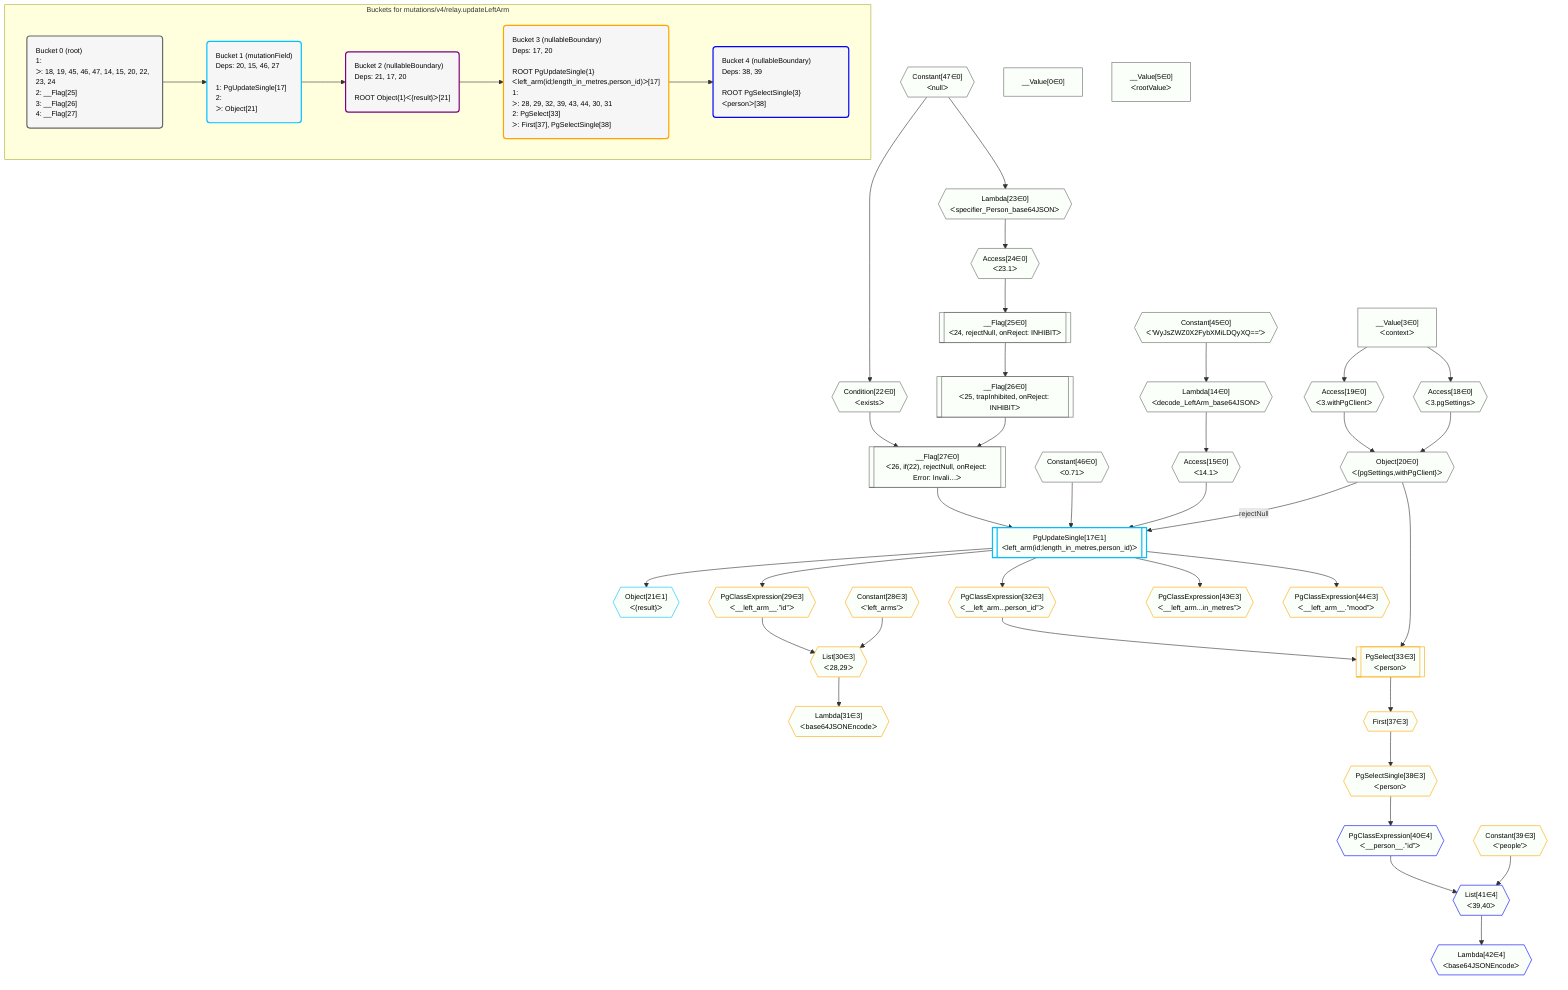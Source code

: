 %%{init: {'themeVariables': { 'fontSize': '12px'}}}%%
graph TD
    classDef path fill:#eee,stroke:#000,color:#000
    classDef plan fill:#fff,stroke-width:1px,color:#000
    classDef itemplan fill:#fff,stroke-width:2px,color:#000
    classDef unbatchedplan fill:#dff,stroke-width:1px,color:#000
    classDef sideeffectplan fill:#fcc,stroke-width:2px,color:#000
    classDef bucket fill:#f6f6f6,color:#000,stroke-width:2px,text-align:left


    %% plan dependencies
    Object20{{"Object[20∈0]<br />ᐸ{pgSettings,withPgClient}ᐳ"}}:::plan
    Access18{{"Access[18∈0]<br />ᐸ3.pgSettingsᐳ"}}:::plan
    Access19{{"Access[19∈0]<br />ᐸ3.withPgClientᐳ"}}:::plan
    Access18 & Access19 --> Object20
    __Flag27[["__Flag[27∈0]<br />ᐸ26, if(22), rejectNull, onReject: Error: Invali…ᐳ"]]:::plan
    __Flag26[["__Flag[26∈0]<br />ᐸ25, trapInhibited, onReject: INHIBITᐳ"]]:::plan
    Condition22{{"Condition[22∈0]<br />ᐸexistsᐳ"}}:::plan
    __Flag26 & Condition22 --> __Flag27
    Lambda14{{"Lambda[14∈0]<br />ᐸdecode_LeftArm_base64JSONᐳ"}}:::plan
    Constant45{{"Constant[45∈0]<br />ᐸ'WyJsZWZ0X2FybXMiLDQyXQ=='ᐳ"}}:::plan
    Constant45 --> Lambda14
    Access15{{"Access[15∈0]<br />ᐸ14.1ᐳ"}}:::plan
    Lambda14 --> Access15
    __Value3["__Value[3∈0]<br />ᐸcontextᐳ"]:::plan
    __Value3 --> Access18
    __Value3 --> Access19
    Constant47{{"Constant[47∈0]<br />ᐸnullᐳ"}}:::plan
    Constant47 --> Condition22
    Lambda23{{"Lambda[23∈0]<br />ᐸspecifier_Person_base64JSONᐳ"}}:::plan
    Constant47 --> Lambda23
    Access24{{"Access[24∈0]<br />ᐸ23.1ᐳ"}}:::plan
    Lambda23 --> Access24
    __Flag25[["__Flag[25∈0]<br />ᐸ24, rejectNull, onReject: INHIBITᐳ"]]:::plan
    Access24 --> __Flag25
    __Flag25 --> __Flag26
    __Value0["__Value[0∈0]"]:::plan
    __Value5["__Value[5∈0]<br />ᐸrootValueᐳ"]:::plan
    Constant46{{"Constant[46∈0]<br />ᐸ0.71ᐳ"}}:::plan
    PgUpdateSingle17[["PgUpdateSingle[17∈1]<br />ᐸleft_arm(id;length_in_metres,person_id)ᐳ"]]:::sideeffectplan
    Object20 -->|rejectNull| PgUpdateSingle17
    Access15 & Constant46 & __Flag27 --> PgUpdateSingle17
    Object21{{"Object[21∈1]<br />ᐸ{result}ᐳ"}}:::plan
    PgUpdateSingle17 --> Object21
    List30{{"List[30∈3]<br />ᐸ28,29ᐳ"}}:::plan
    Constant28{{"Constant[28∈3]<br />ᐸ'left_arms'ᐳ"}}:::plan
    PgClassExpression29{{"PgClassExpression[29∈3]<br />ᐸ__left_arm__.”id”ᐳ"}}:::plan
    Constant28 & PgClassExpression29 --> List30
    PgSelect33[["PgSelect[33∈3]<br />ᐸpersonᐳ"]]:::plan
    PgClassExpression32{{"PgClassExpression[32∈3]<br />ᐸ__left_arm...person_id”ᐳ"}}:::plan
    Object20 & PgClassExpression32 --> PgSelect33
    PgUpdateSingle17 --> PgClassExpression29
    Lambda31{{"Lambda[31∈3]<br />ᐸbase64JSONEncodeᐳ"}}:::plan
    List30 --> Lambda31
    PgUpdateSingle17 --> PgClassExpression32
    First37{{"First[37∈3]"}}:::plan
    PgSelect33 --> First37
    PgSelectSingle38{{"PgSelectSingle[38∈3]<br />ᐸpersonᐳ"}}:::plan
    First37 --> PgSelectSingle38
    PgClassExpression43{{"PgClassExpression[43∈3]<br />ᐸ__left_arm...in_metres”ᐳ"}}:::plan
    PgUpdateSingle17 --> PgClassExpression43
    PgClassExpression44{{"PgClassExpression[44∈3]<br />ᐸ__left_arm__.”mood”ᐳ"}}:::plan
    PgUpdateSingle17 --> PgClassExpression44
    Constant39{{"Constant[39∈3]<br />ᐸ'people'ᐳ"}}:::plan
    List41{{"List[41∈4]<br />ᐸ39,40ᐳ"}}:::plan
    PgClassExpression40{{"PgClassExpression[40∈4]<br />ᐸ__person__.”id”ᐳ"}}:::plan
    Constant39 & PgClassExpression40 --> List41
    PgSelectSingle38 --> PgClassExpression40
    Lambda42{{"Lambda[42∈4]<br />ᐸbase64JSONEncodeᐳ"}}:::plan
    List41 --> Lambda42

    %% define steps

    subgraph "Buckets for mutations/v4/relay.updateLeftArm"
    Bucket0("Bucket 0 (root)<br />1: <br />ᐳ: 18, 19, 45, 46, 47, 14, 15, 20, 22, 23, 24<br />2: __Flag[25]<br />3: __Flag[26]<br />4: __Flag[27]"):::bucket
    classDef bucket0 stroke:#696969
    class Bucket0,__Value0,__Value3,__Value5,Lambda14,Access15,Access18,Access19,Object20,Condition22,Lambda23,Access24,__Flag25,__Flag26,__Flag27,Constant45,Constant46,Constant47 bucket0
    Bucket1("Bucket 1 (mutationField)<br />Deps: 20, 15, 46, 27<br /><br />1: PgUpdateSingle[17]<br />2: <br />ᐳ: Object[21]"):::bucket
    classDef bucket1 stroke:#00bfff
    class Bucket1,PgUpdateSingle17,Object21 bucket1
    Bucket2("Bucket 2 (nullableBoundary)<br />Deps: 21, 17, 20<br /><br />ROOT Object{1}ᐸ{result}ᐳ[21]"):::bucket
    classDef bucket2 stroke:#7f007f
    class Bucket2 bucket2
    Bucket3("Bucket 3 (nullableBoundary)<br />Deps: 17, 20<br /><br />ROOT PgUpdateSingle{1}ᐸleft_arm(id;length_in_metres,person_id)ᐳ[17]<br />1: <br />ᐳ: 28, 29, 32, 39, 43, 44, 30, 31<br />2: PgSelect[33]<br />ᐳ: First[37], PgSelectSingle[38]"):::bucket
    classDef bucket3 stroke:#ffa500
    class Bucket3,Constant28,PgClassExpression29,List30,Lambda31,PgClassExpression32,PgSelect33,First37,PgSelectSingle38,Constant39,PgClassExpression43,PgClassExpression44 bucket3
    Bucket4("Bucket 4 (nullableBoundary)<br />Deps: 38, 39<br /><br />ROOT PgSelectSingle{3}ᐸpersonᐳ[38]"):::bucket
    classDef bucket4 stroke:#0000ff
    class Bucket4,PgClassExpression40,List41,Lambda42 bucket4
    Bucket0 --> Bucket1
    Bucket1 --> Bucket2
    Bucket2 --> Bucket3
    Bucket3 --> Bucket4
    classDef unary fill:#fafffa,borderWidth:8px
    class Object20,__Flag27,Lambda14,Access15,Access18,Access19,Condition22,Lambda23,Access24,__Flag25,__Flag26,__Value0,__Value3,__Value5,Constant45,Constant46,Constant47,PgUpdateSingle17,Object21,List30,PgSelect33,PgClassExpression29,Lambda31,PgClassExpression32,First37,PgSelectSingle38,PgClassExpression43,PgClassExpression44,Constant28,Constant39,List41,PgClassExpression40,Lambda42 unary
    end